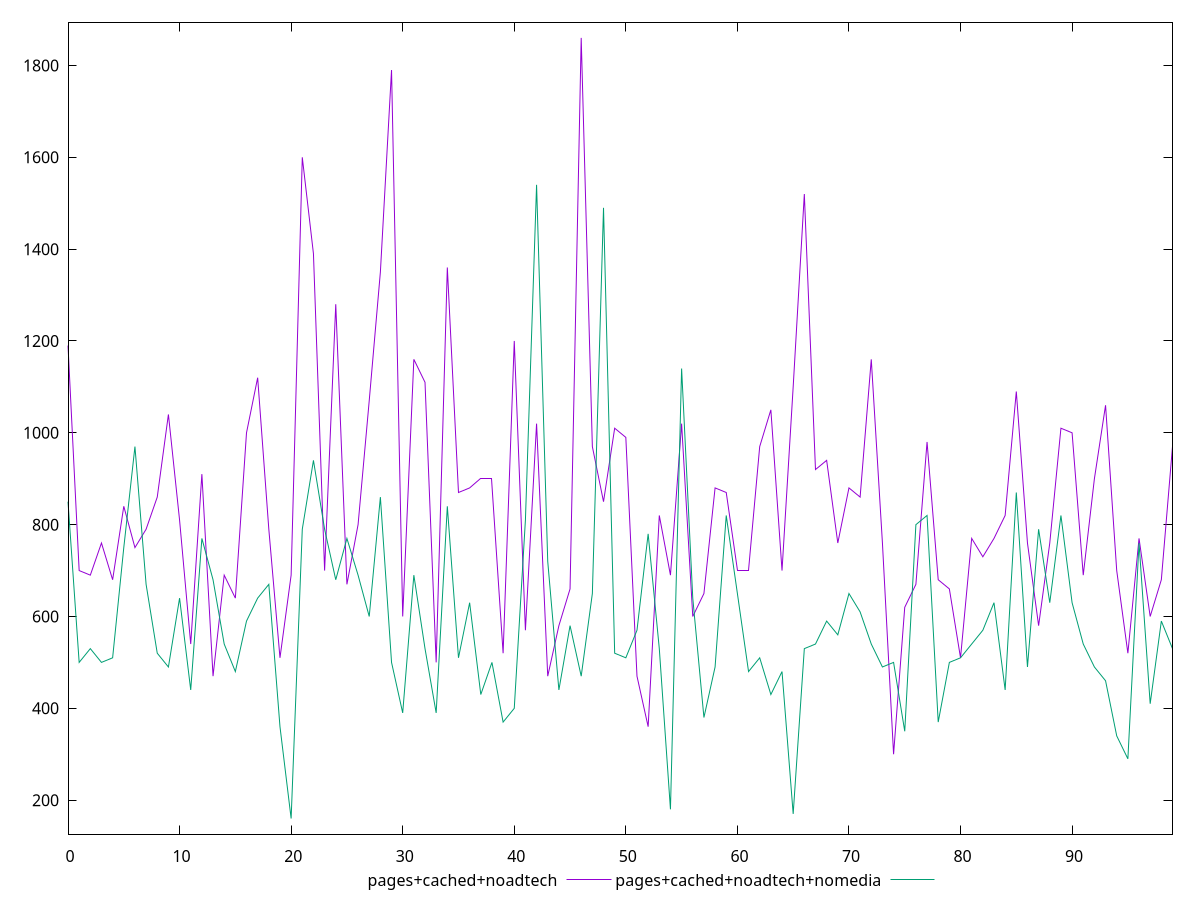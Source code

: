 reset

$pagesCachedNoadtech <<EOF
0 1190
1 700
2 690
3 760
4 680
5 840
6 750
7 790
8 860
9 1040
10 810
11 540
12 910
13 470
14 690
15 640
16 1000
17 1120
18 790
19 510
20 690
21 1600
22 1390
23 700
24 1280
25 670
26 800
27 1070
28 1350
29 1790
30 600
31 1160
32 1110
33 500
34 1360
35 870
36 880
37 900
38 900
39 520
40 1200
41 570
42 1020
43 470
44 580
45 660
46 1860
47 970
48 850
49 1010
50 990
51 470
52 360
53 820
54 690
55 1020
56 600
57 650
58 880
59 870
60 700
61 700
62 970
63 1050
64 700
65 1100
66 1520
67 920
68 940
69 760
70 880
71 860
72 1160
73 760
74 300
75 620
76 670
77 980
78 680
79 660
80 510
81 770
82 730
83 770
84 820
85 1090
86 760
87 580
88 760
89 1010
90 1000
91 690
92 900
93 1060
94 700
95 520
96 770
97 600
98 680
99 970
EOF

$pagesCachedNoadtechNomedia <<EOF
0 850
1 500
2 530
3 500
4 510
5 750
6 970
7 670
8 520
9 490
10 640
11 440
12 770
13 680
14 540
15 480
16 590
17 640
18 670
19 360
20 160
21 790
22 940
23 790
24 680
25 770
26 690
27 600
28 860
29 500
30 390
31 690
32 530
33 390
34 840
35 510
36 630
37 430
38 500
39 370
40 400
41 810
42 1540
43 720
44 440
45 580
46 470
47 650
48 1490
49 520
50 510
51 570
52 780
53 530
54 180
55 1140
56 640
57 380
58 490
59 820
60 650
61 480
62 510
63 430
64 480
65 170
66 530
67 540
68 590
69 560
70 650
71 610
72 540
73 490
74 500
75 350
76 800
77 820
78 370
79 500
80 510
81 540
82 570
83 630
84 440
85 870
86 490
87 790
88 630
89 820
90 630
91 540
92 490
93 460
94 340
95 290
96 760
97 410
98 590
99 530
EOF

set key outside below
set xrange [0:99]
set yrange [126:1894]
set trange [126:1894]
set terminal svg size 640, 520 enhanced background rgb 'white'
set output "report_00015_2021-02-09T16-11-33.973Z/uses-http2/comparison/line/2_vs_3.svg"

plot $pagesCachedNoadtech title "pages+cached+noadtech" with line, \
     $pagesCachedNoadtechNomedia title "pages+cached+noadtech+nomedia" with line

reset
